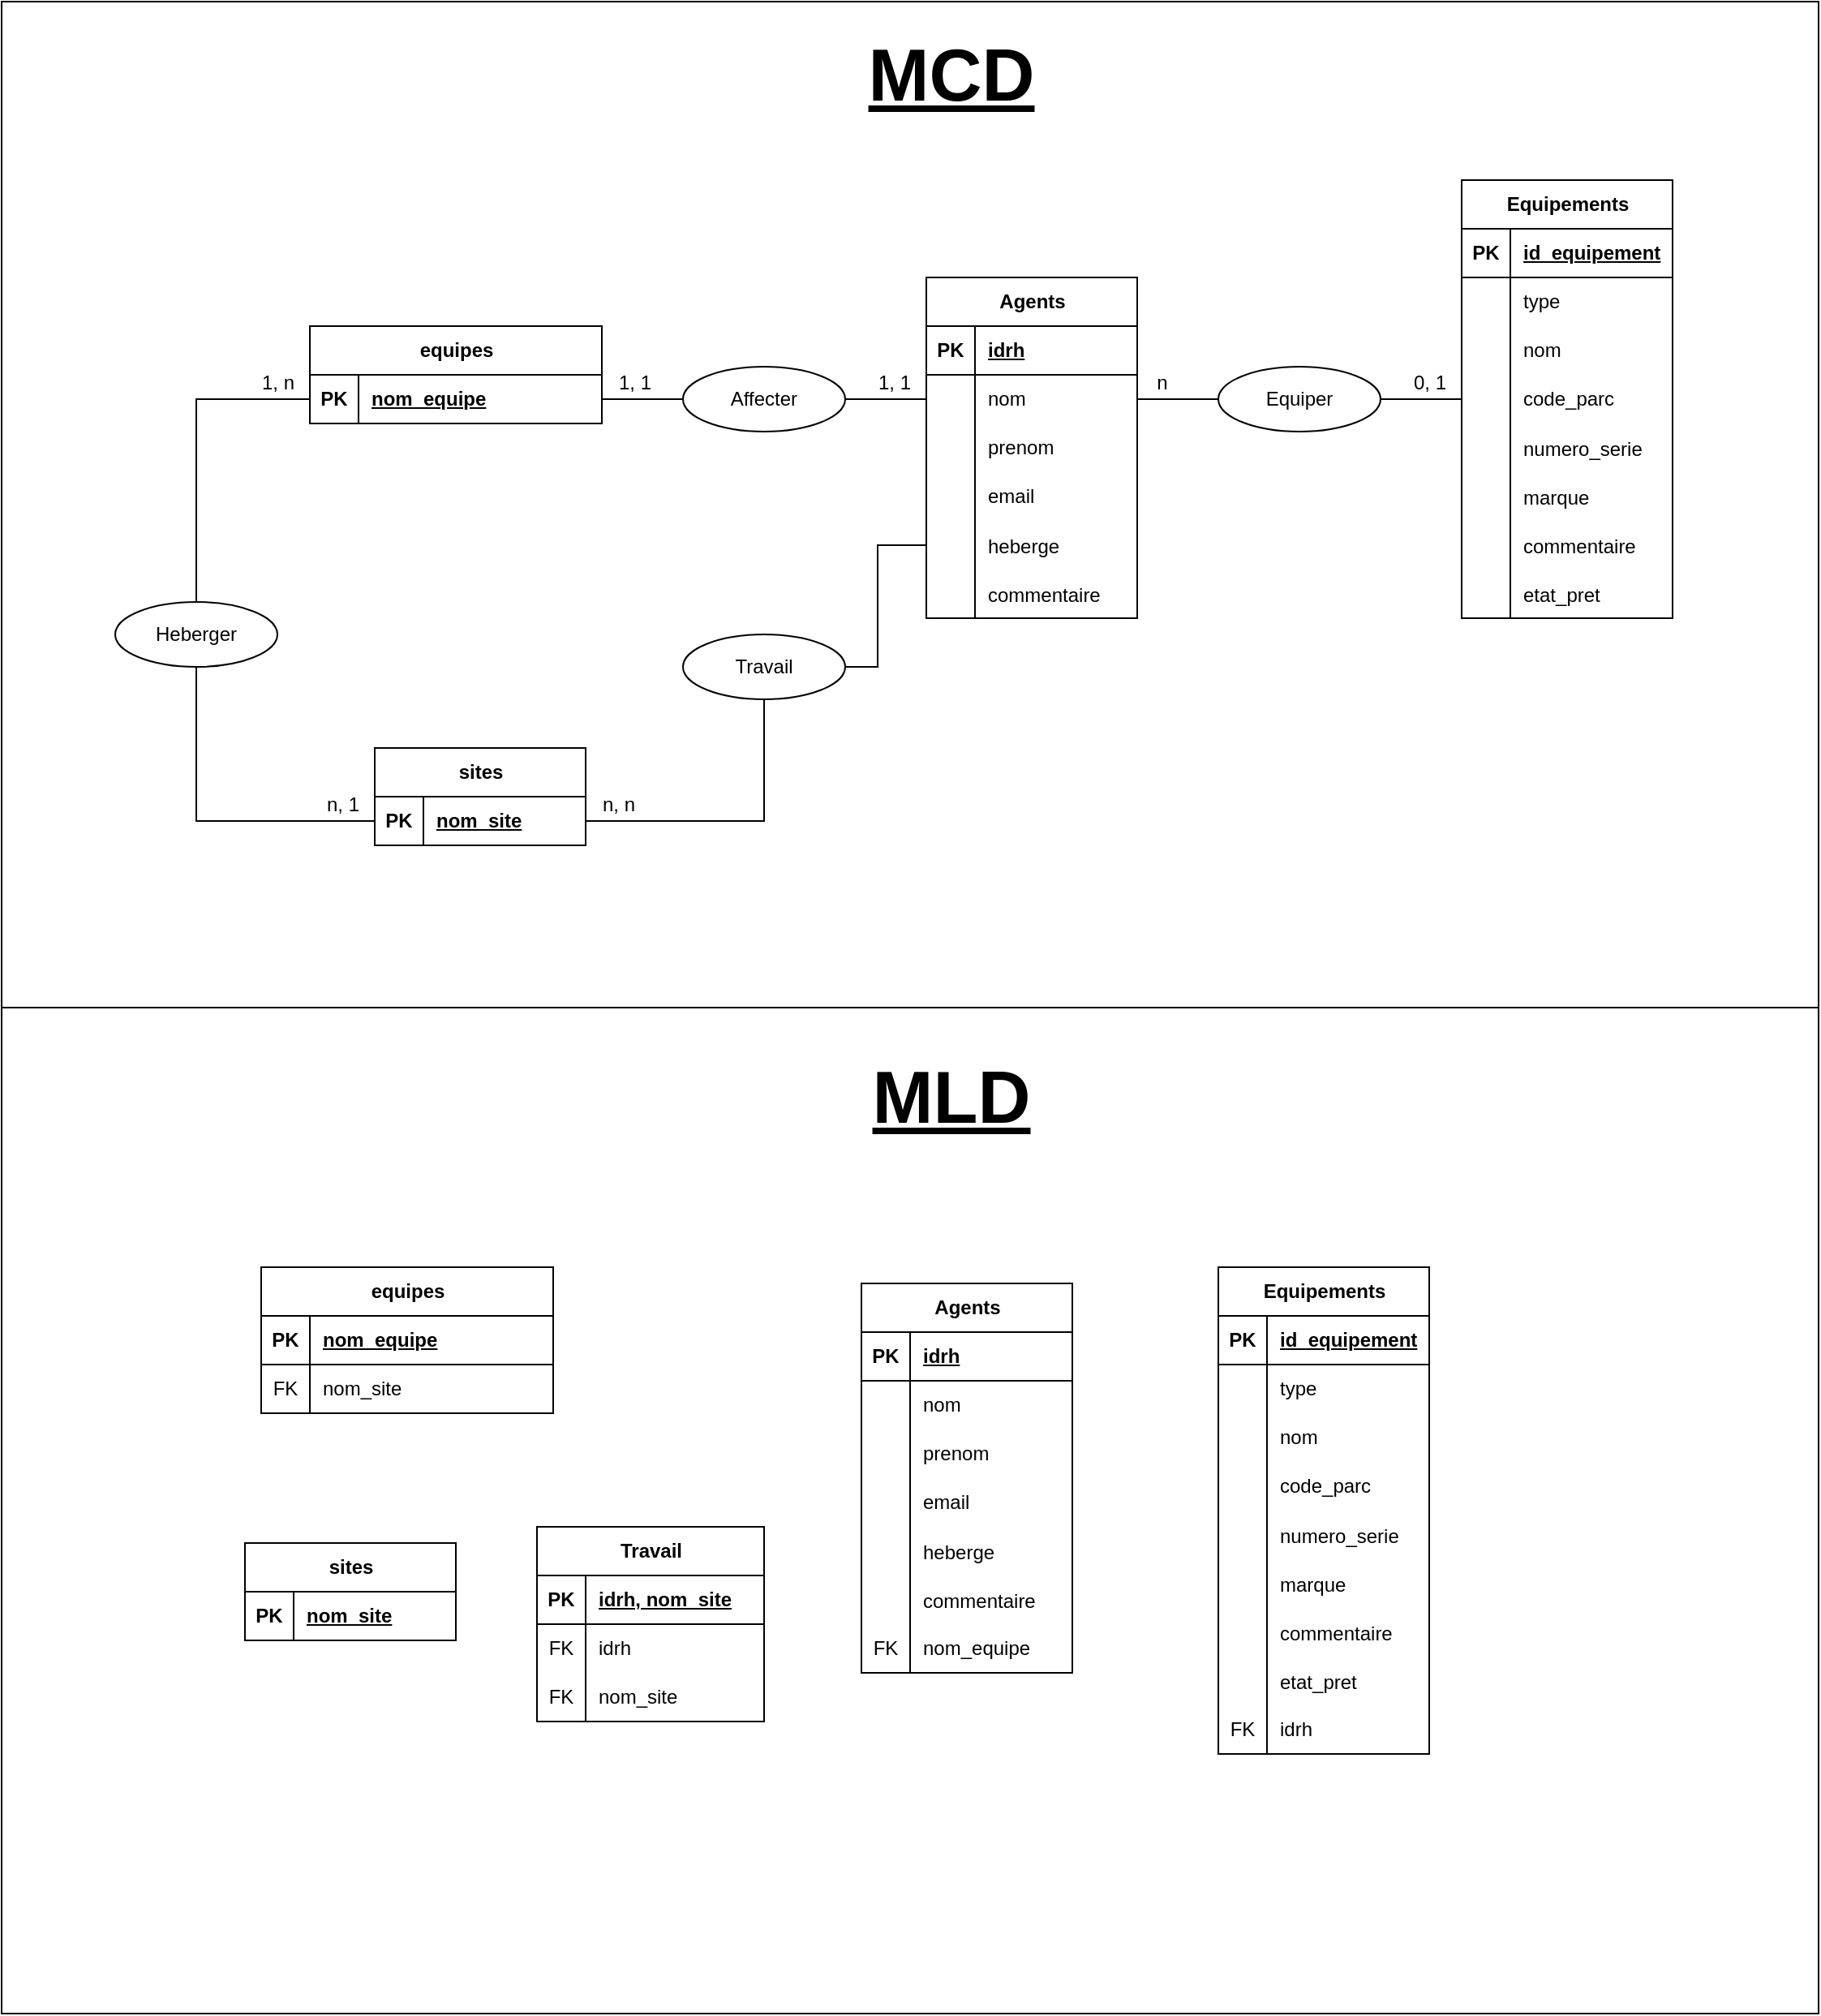 <mxfile version="27.2.0">
  <diagram name="Page-1" id="r55A-Y46Jqjsv9EVYnQ3">
    <mxGraphModel dx="2217" dy="1902" grid="1" gridSize="10" guides="1" tooltips="1" connect="1" arrows="1" fold="1" page="1" pageScale="1" pageWidth="827" pageHeight="1169" math="0" shadow="0">
      <root>
        <mxCell id="0" />
        <mxCell id="1" parent="0" />
        <mxCell id="dE5t7lInOMegXKiyTx4z-223" value="" style="rounded=0;whiteSpace=wrap;html=1;" vertex="1" parent="1">
          <mxGeometry x="-230" y="-80" width="1120" height="620" as="geometry" />
        </mxCell>
        <mxCell id="dE5t7lInOMegXKiyTx4z-113" value="Agents" style="shape=table;startSize=30;container=1;collapsible=1;childLayout=tableLayout;fixedRows=1;rowLines=0;fontStyle=1;align=center;resizeLast=1;html=1;" vertex="1" parent="1">
          <mxGeometry x="340" y="90" width="130" height="210" as="geometry">
            <mxRectangle x="150" y="70" width="70" height="30" as="alternateBounds" />
          </mxGeometry>
        </mxCell>
        <mxCell id="dE5t7lInOMegXKiyTx4z-114" value="" style="shape=tableRow;horizontal=0;startSize=0;swimlaneHead=0;swimlaneBody=0;fillColor=none;collapsible=0;dropTarget=0;points=[[0,0.5],[1,0.5]];portConstraint=eastwest;top=0;left=0;right=0;bottom=1;" vertex="1" parent="dE5t7lInOMegXKiyTx4z-113">
          <mxGeometry y="30" width="130" height="30" as="geometry" />
        </mxCell>
        <mxCell id="dE5t7lInOMegXKiyTx4z-115" value="PK" style="shape=partialRectangle;connectable=0;fillColor=none;top=0;left=0;bottom=0;right=0;fontStyle=1;overflow=hidden;whiteSpace=wrap;html=1;" vertex="1" parent="dE5t7lInOMegXKiyTx4z-114">
          <mxGeometry width="30" height="30" as="geometry">
            <mxRectangle width="30" height="30" as="alternateBounds" />
          </mxGeometry>
        </mxCell>
        <mxCell id="dE5t7lInOMegXKiyTx4z-116" value="idrh" style="shape=partialRectangle;connectable=0;fillColor=none;top=0;left=0;bottom=0;right=0;align=left;spacingLeft=6;fontStyle=5;overflow=hidden;whiteSpace=wrap;html=1;" vertex="1" parent="dE5t7lInOMegXKiyTx4z-114">
          <mxGeometry x="30" width="100" height="30" as="geometry">
            <mxRectangle width="100" height="30" as="alternateBounds" />
          </mxGeometry>
        </mxCell>
        <mxCell id="dE5t7lInOMegXKiyTx4z-117" value="" style="shape=tableRow;horizontal=0;startSize=0;swimlaneHead=0;swimlaneBody=0;fillColor=none;collapsible=0;dropTarget=0;points=[[0,0.5],[1,0.5]];portConstraint=eastwest;top=0;left=0;right=0;bottom=0;" vertex="1" parent="dE5t7lInOMegXKiyTx4z-113">
          <mxGeometry y="60" width="130" height="30" as="geometry" />
        </mxCell>
        <mxCell id="dE5t7lInOMegXKiyTx4z-118" value="" style="shape=partialRectangle;connectable=0;fillColor=none;top=0;left=0;bottom=0;right=0;editable=1;overflow=hidden;whiteSpace=wrap;html=1;" vertex="1" parent="dE5t7lInOMegXKiyTx4z-117">
          <mxGeometry width="30" height="30" as="geometry">
            <mxRectangle width="30" height="30" as="alternateBounds" />
          </mxGeometry>
        </mxCell>
        <mxCell id="dE5t7lInOMegXKiyTx4z-119" value="nom" style="shape=partialRectangle;connectable=0;fillColor=none;top=0;left=0;bottom=0;right=0;align=left;spacingLeft=6;overflow=hidden;whiteSpace=wrap;html=1;" vertex="1" parent="dE5t7lInOMegXKiyTx4z-117">
          <mxGeometry x="30" width="100" height="30" as="geometry">
            <mxRectangle width="100" height="30" as="alternateBounds" />
          </mxGeometry>
        </mxCell>
        <mxCell id="dE5t7lInOMegXKiyTx4z-123" value="" style="shape=tableRow;horizontal=0;startSize=0;swimlaneHead=0;swimlaneBody=0;fillColor=none;collapsible=0;dropTarget=0;points=[[0,0.5],[1,0.5]];portConstraint=eastwest;top=0;left=0;right=0;bottom=0;" vertex="1" parent="dE5t7lInOMegXKiyTx4z-113">
          <mxGeometry y="90" width="130" height="30" as="geometry" />
        </mxCell>
        <mxCell id="dE5t7lInOMegXKiyTx4z-124" value="" style="shape=partialRectangle;connectable=0;fillColor=none;top=0;left=0;bottom=0;right=0;editable=1;overflow=hidden;whiteSpace=wrap;html=1;" vertex="1" parent="dE5t7lInOMegXKiyTx4z-123">
          <mxGeometry width="30" height="30" as="geometry">
            <mxRectangle width="30" height="30" as="alternateBounds" />
          </mxGeometry>
        </mxCell>
        <mxCell id="dE5t7lInOMegXKiyTx4z-125" value="prenom" style="shape=partialRectangle;connectable=0;fillColor=none;top=0;left=0;bottom=0;right=0;align=left;spacingLeft=6;overflow=hidden;whiteSpace=wrap;html=1;" vertex="1" parent="dE5t7lInOMegXKiyTx4z-123">
          <mxGeometry x="30" width="100" height="30" as="geometry">
            <mxRectangle width="100" height="30" as="alternateBounds" />
          </mxGeometry>
        </mxCell>
        <mxCell id="dE5t7lInOMegXKiyTx4z-120" value="" style="shape=tableRow;horizontal=0;startSize=0;swimlaneHead=0;swimlaneBody=0;fillColor=none;collapsible=0;dropTarget=0;points=[[0,0.5],[1,0.5]];portConstraint=eastwest;top=0;left=0;right=0;bottom=0;" vertex="1" parent="dE5t7lInOMegXKiyTx4z-113">
          <mxGeometry y="120" width="130" height="30" as="geometry" />
        </mxCell>
        <mxCell id="dE5t7lInOMegXKiyTx4z-121" value="" style="shape=partialRectangle;connectable=0;fillColor=none;top=0;left=0;bottom=0;right=0;editable=1;overflow=hidden;whiteSpace=wrap;html=1;" vertex="1" parent="dE5t7lInOMegXKiyTx4z-120">
          <mxGeometry width="30" height="30" as="geometry">
            <mxRectangle width="30" height="30" as="alternateBounds" />
          </mxGeometry>
        </mxCell>
        <mxCell id="dE5t7lInOMegXKiyTx4z-122" value="email" style="shape=partialRectangle;connectable=0;fillColor=none;top=0;left=0;bottom=0;right=0;align=left;spacingLeft=6;overflow=hidden;whiteSpace=wrap;html=1;" vertex="1" parent="dE5t7lInOMegXKiyTx4z-120">
          <mxGeometry x="30" width="100" height="30" as="geometry">
            <mxRectangle width="100" height="30" as="alternateBounds" />
          </mxGeometry>
        </mxCell>
        <mxCell id="dE5t7lInOMegXKiyTx4z-141" value="" style="shape=tableRow;horizontal=0;startSize=0;swimlaneHead=0;swimlaneBody=0;fillColor=none;collapsible=0;dropTarget=0;points=[[0,0.5],[1,0.5]];portConstraint=eastwest;top=0;left=0;right=0;bottom=0;" vertex="1" parent="dE5t7lInOMegXKiyTx4z-113">
          <mxGeometry y="150" width="130" height="30" as="geometry" />
        </mxCell>
        <mxCell id="dE5t7lInOMegXKiyTx4z-142" value="" style="shape=partialRectangle;connectable=0;fillColor=none;top=0;left=0;bottom=0;right=0;editable=1;overflow=hidden;" vertex="1" parent="dE5t7lInOMegXKiyTx4z-141">
          <mxGeometry width="30" height="30" as="geometry">
            <mxRectangle width="30" height="30" as="alternateBounds" />
          </mxGeometry>
        </mxCell>
        <mxCell id="dE5t7lInOMegXKiyTx4z-143" value="heberge" style="shape=partialRectangle;connectable=0;fillColor=none;top=0;left=0;bottom=0;right=0;align=left;spacingLeft=6;overflow=hidden;" vertex="1" parent="dE5t7lInOMegXKiyTx4z-141">
          <mxGeometry x="30" width="100" height="30" as="geometry">
            <mxRectangle width="100" height="30" as="alternateBounds" />
          </mxGeometry>
        </mxCell>
        <mxCell id="dE5t7lInOMegXKiyTx4z-135" value="" style="shape=tableRow;horizontal=0;startSize=0;swimlaneHead=0;swimlaneBody=0;fillColor=none;collapsible=0;dropTarget=0;points=[[0,0.5],[1,0.5]];portConstraint=eastwest;top=0;left=0;right=0;bottom=0;" vertex="1" parent="dE5t7lInOMegXKiyTx4z-113">
          <mxGeometry y="180" width="130" height="30" as="geometry" />
        </mxCell>
        <mxCell id="dE5t7lInOMegXKiyTx4z-136" value="" style="shape=partialRectangle;connectable=0;fillColor=none;top=0;left=0;bottom=0;right=0;editable=1;overflow=hidden;" vertex="1" parent="dE5t7lInOMegXKiyTx4z-135">
          <mxGeometry width="30" height="30" as="geometry">
            <mxRectangle width="30" height="30" as="alternateBounds" />
          </mxGeometry>
        </mxCell>
        <mxCell id="dE5t7lInOMegXKiyTx4z-137" value="commentaire" style="shape=partialRectangle;connectable=0;fillColor=none;top=0;left=0;bottom=0;right=0;align=left;spacingLeft=6;overflow=hidden;" vertex="1" parent="dE5t7lInOMegXKiyTx4z-135">
          <mxGeometry x="30" width="100" height="30" as="geometry">
            <mxRectangle width="100" height="30" as="alternateBounds" />
          </mxGeometry>
        </mxCell>
        <mxCell id="dE5t7lInOMegXKiyTx4z-151" value="Equipements" style="shape=table;startSize=30;container=1;collapsible=1;childLayout=tableLayout;fixedRows=1;rowLines=0;fontStyle=1;align=center;resizeLast=1;html=1;" vertex="1" parent="1">
          <mxGeometry x="670" y="30" width="130" height="270" as="geometry" />
        </mxCell>
        <mxCell id="dE5t7lInOMegXKiyTx4z-152" value="" style="shape=tableRow;horizontal=0;startSize=0;swimlaneHead=0;swimlaneBody=0;fillColor=none;collapsible=0;dropTarget=0;points=[[0,0.5],[1,0.5]];portConstraint=eastwest;top=0;left=0;right=0;bottom=1;" vertex="1" parent="dE5t7lInOMegXKiyTx4z-151">
          <mxGeometry y="30" width="130" height="30" as="geometry" />
        </mxCell>
        <mxCell id="dE5t7lInOMegXKiyTx4z-153" value="PK" style="shape=partialRectangle;connectable=0;fillColor=none;top=0;left=0;bottom=0;right=0;fontStyle=1;overflow=hidden;whiteSpace=wrap;html=1;" vertex="1" parent="dE5t7lInOMegXKiyTx4z-152">
          <mxGeometry width="30" height="30" as="geometry">
            <mxRectangle width="30" height="30" as="alternateBounds" />
          </mxGeometry>
        </mxCell>
        <mxCell id="dE5t7lInOMegXKiyTx4z-154" value="id_equipement" style="shape=partialRectangle;connectable=0;fillColor=none;top=0;left=0;bottom=0;right=0;align=left;spacingLeft=6;fontStyle=5;overflow=hidden;whiteSpace=wrap;html=1;" vertex="1" parent="dE5t7lInOMegXKiyTx4z-152">
          <mxGeometry x="30" width="100" height="30" as="geometry">
            <mxRectangle width="100" height="30" as="alternateBounds" />
          </mxGeometry>
        </mxCell>
        <mxCell id="dE5t7lInOMegXKiyTx4z-155" value="" style="shape=tableRow;horizontal=0;startSize=0;swimlaneHead=0;swimlaneBody=0;fillColor=none;collapsible=0;dropTarget=0;points=[[0,0.5],[1,0.5]];portConstraint=eastwest;top=0;left=0;right=0;bottom=0;" vertex="1" parent="dE5t7lInOMegXKiyTx4z-151">
          <mxGeometry y="60" width="130" height="30" as="geometry" />
        </mxCell>
        <mxCell id="dE5t7lInOMegXKiyTx4z-156" value="" style="shape=partialRectangle;connectable=0;fillColor=none;top=0;left=0;bottom=0;right=0;editable=1;overflow=hidden;whiteSpace=wrap;html=1;" vertex="1" parent="dE5t7lInOMegXKiyTx4z-155">
          <mxGeometry width="30" height="30" as="geometry">
            <mxRectangle width="30" height="30" as="alternateBounds" />
          </mxGeometry>
        </mxCell>
        <mxCell id="dE5t7lInOMegXKiyTx4z-157" value="type" style="shape=partialRectangle;connectable=0;fillColor=none;top=0;left=0;bottom=0;right=0;align=left;spacingLeft=6;overflow=hidden;whiteSpace=wrap;html=1;" vertex="1" parent="dE5t7lInOMegXKiyTx4z-155">
          <mxGeometry x="30" width="100" height="30" as="geometry">
            <mxRectangle width="100" height="30" as="alternateBounds" />
          </mxGeometry>
        </mxCell>
        <mxCell id="dE5t7lInOMegXKiyTx4z-158" value="" style="shape=tableRow;horizontal=0;startSize=0;swimlaneHead=0;swimlaneBody=0;fillColor=none;collapsible=0;dropTarget=0;points=[[0,0.5],[1,0.5]];portConstraint=eastwest;top=0;left=0;right=0;bottom=0;" vertex="1" parent="dE5t7lInOMegXKiyTx4z-151">
          <mxGeometry y="90" width="130" height="30" as="geometry" />
        </mxCell>
        <mxCell id="dE5t7lInOMegXKiyTx4z-159" value="" style="shape=partialRectangle;connectable=0;fillColor=none;top=0;left=0;bottom=0;right=0;editable=1;overflow=hidden;whiteSpace=wrap;html=1;" vertex="1" parent="dE5t7lInOMegXKiyTx4z-158">
          <mxGeometry width="30" height="30" as="geometry">
            <mxRectangle width="30" height="30" as="alternateBounds" />
          </mxGeometry>
        </mxCell>
        <mxCell id="dE5t7lInOMegXKiyTx4z-160" value="nom" style="shape=partialRectangle;connectable=0;fillColor=none;top=0;left=0;bottom=0;right=0;align=left;spacingLeft=6;overflow=hidden;whiteSpace=wrap;html=1;" vertex="1" parent="dE5t7lInOMegXKiyTx4z-158">
          <mxGeometry x="30" width="100" height="30" as="geometry">
            <mxRectangle width="100" height="30" as="alternateBounds" />
          </mxGeometry>
        </mxCell>
        <mxCell id="dE5t7lInOMegXKiyTx4z-161" value="" style="shape=tableRow;horizontal=0;startSize=0;swimlaneHead=0;swimlaneBody=0;fillColor=none;collapsible=0;dropTarget=0;points=[[0,0.5],[1,0.5]];portConstraint=eastwest;top=0;left=0;right=0;bottom=0;" vertex="1" parent="dE5t7lInOMegXKiyTx4z-151">
          <mxGeometry y="120" width="130" height="30" as="geometry" />
        </mxCell>
        <mxCell id="dE5t7lInOMegXKiyTx4z-162" value="" style="shape=partialRectangle;connectable=0;fillColor=none;top=0;left=0;bottom=0;right=0;editable=1;overflow=hidden;whiteSpace=wrap;html=1;" vertex="1" parent="dE5t7lInOMegXKiyTx4z-161">
          <mxGeometry width="30" height="30" as="geometry">
            <mxRectangle width="30" height="30" as="alternateBounds" />
          </mxGeometry>
        </mxCell>
        <mxCell id="dE5t7lInOMegXKiyTx4z-163" value="code_parc" style="shape=partialRectangle;connectable=0;fillColor=none;top=0;left=0;bottom=0;right=0;align=left;spacingLeft=6;overflow=hidden;whiteSpace=wrap;html=1;" vertex="1" parent="dE5t7lInOMegXKiyTx4z-161">
          <mxGeometry x="30" width="100" height="30" as="geometry">
            <mxRectangle width="100" height="30" as="alternateBounds" />
          </mxGeometry>
        </mxCell>
        <mxCell id="dE5t7lInOMegXKiyTx4z-169" value="" style="shape=tableRow;horizontal=0;startSize=0;swimlaneHead=0;swimlaneBody=0;fillColor=none;collapsible=0;dropTarget=0;points=[[0,0.5],[1,0.5]];portConstraint=eastwest;top=0;left=0;right=0;bottom=0;" vertex="1" parent="dE5t7lInOMegXKiyTx4z-151">
          <mxGeometry y="150" width="130" height="30" as="geometry" />
        </mxCell>
        <mxCell id="dE5t7lInOMegXKiyTx4z-170" value="" style="shape=partialRectangle;connectable=0;fillColor=none;top=0;left=0;bottom=0;right=0;editable=1;overflow=hidden;" vertex="1" parent="dE5t7lInOMegXKiyTx4z-169">
          <mxGeometry width="30" height="30" as="geometry">
            <mxRectangle width="30" height="30" as="alternateBounds" />
          </mxGeometry>
        </mxCell>
        <mxCell id="dE5t7lInOMegXKiyTx4z-171" value="numero_serie" style="shape=partialRectangle;connectable=0;fillColor=none;top=0;left=0;bottom=0;right=0;align=left;spacingLeft=6;overflow=hidden;" vertex="1" parent="dE5t7lInOMegXKiyTx4z-169">
          <mxGeometry x="30" width="100" height="30" as="geometry">
            <mxRectangle width="100" height="30" as="alternateBounds" />
          </mxGeometry>
        </mxCell>
        <mxCell id="dE5t7lInOMegXKiyTx4z-172" value="" style="shape=tableRow;horizontal=0;startSize=0;swimlaneHead=0;swimlaneBody=0;fillColor=none;collapsible=0;dropTarget=0;points=[[0,0.5],[1,0.5]];portConstraint=eastwest;top=0;left=0;right=0;bottom=0;" vertex="1" parent="dE5t7lInOMegXKiyTx4z-151">
          <mxGeometry y="180" width="130" height="30" as="geometry" />
        </mxCell>
        <mxCell id="dE5t7lInOMegXKiyTx4z-173" value="" style="shape=partialRectangle;connectable=0;fillColor=none;top=0;left=0;bottom=0;right=0;editable=1;overflow=hidden;" vertex="1" parent="dE5t7lInOMegXKiyTx4z-172">
          <mxGeometry width="30" height="30" as="geometry">
            <mxRectangle width="30" height="30" as="alternateBounds" />
          </mxGeometry>
        </mxCell>
        <mxCell id="dE5t7lInOMegXKiyTx4z-174" value="marque" style="shape=partialRectangle;connectable=0;fillColor=none;top=0;left=0;bottom=0;right=0;align=left;spacingLeft=6;overflow=hidden;" vertex="1" parent="dE5t7lInOMegXKiyTx4z-172">
          <mxGeometry x="30" width="100" height="30" as="geometry">
            <mxRectangle width="100" height="30" as="alternateBounds" />
          </mxGeometry>
        </mxCell>
        <mxCell id="dE5t7lInOMegXKiyTx4z-166" value="" style="shape=tableRow;horizontal=0;startSize=0;swimlaneHead=0;swimlaneBody=0;fillColor=none;collapsible=0;dropTarget=0;points=[[0,0.5],[1,0.5]];portConstraint=eastwest;top=0;left=0;right=0;bottom=0;" vertex="1" parent="dE5t7lInOMegXKiyTx4z-151">
          <mxGeometry y="210" width="130" height="30" as="geometry" />
        </mxCell>
        <mxCell id="dE5t7lInOMegXKiyTx4z-167" value="" style="shape=partialRectangle;connectable=0;fillColor=none;top=0;left=0;bottom=0;right=0;editable=1;overflow=hidden;" vertex="1" parent="dE5t7lInOMegXKiyTx4z-166">
          <mxGeometry width="30" height="30" as="geometry">
            <mxRectangle width="30" height="30" as="alternateBounds" />
          </mxGeometry>
        </mxCell>
        <mxCell id="dE5t7lInOMegXKiyTx4z-168" value="commentaire" style="shape=partialRectangle;connectable=0;fillColor=none;top=0;left=0;bottom=0;right=0;align=left;spacingLeft=6;overflow=hidden;" vertex="1" parent="dE5t7lInOMegXKiyTx4z-166">
          <mxGeometry x="30" width="100" height="30" as="geometry">
            <mxRectangle width="100" height="30" as="alternateBounds" />
          </mxGeometry>
        </mxCell>
        <mxCell id="dE5t7lInOMegXKiyTx4z-310" value="" style="shape=tableRow;horizontal=0;startSize=0;swimlaneHead=0;swimlaneBody=0;fillColor=none;collapsible=0;dropTarget=0;points=[[0,0.5],[1,0.5]];portConstraint=eastwest;top=0;left=0;right=0;bottom=0;" vertex="1" parent="dE5t7lInOMegXKiyTx4z-151">
          <mxGeometry y="240" width="130" height="30" as="geometry" />
        </mxCell>
        <mxCell id="dE5t7lInOMegXKiyTx4z-311" value="" style="shape=partialRectangle;connectable=0;fillColor=none;top=0;left=0;bottom=0;right=0;editable=1;overflow=hidden;" vertex="1" parent="dE5t7lInOMegXKiyTx4z-310">
          <mxGeometry width="30" height="30" as="geometry">
            <mxRectangle width="30" height="30" as="alternateBounds" />
          </mxGeometry>
        </mxCell>
        <mxCell id="dE5t7lInOMegXKiyTx4z-312" value="etat_pret" style="shape=partialRectangle;connectable=0;fillColor=none;top=0;left=0;bottom=0;right=0;align=left;spacingLeft=6;overflow=hidden;" vertex="1" parent="dE5t7lInOMegXKiyTx4z-310">
          <mxGeometry x="30" width="100" height="30" as="geometry">
            <mxRectangle width="100" height="30" as="alternateBounds" />
          </mxGeometry>
        </mxCell>
        <mxCell id="dE5t7lInOMegXKiyTx4z-175" value="sites" style="shape=table;startSize=30;container=1;collapsible=1;childLayout=tableLayout;fixedRows=1;rowLines=0;fontStyle=1;align=center;resizeLast=1;html=1;" vertex="1" parent="1">
          <mxGeometry y="380" width="130" height="60" as="geometry" />
        </mxCell>
        <mxCell id="dE5t7lInOMegXKiyTx4z-176" value="" style="shape=tableRow;horizontal=0;startSize=0;swimlaneHead=0;swimlaneBody=0;fillColor=none;collapsible=0;dropTarget=0;points=[[0,0.5],[1,0.5]];portConstraint=eastwest;top=0;left=0;right=0;bottom=1;" vertex="1" parent="dE5t7lInOMegXKiyTx4z-175">
          <mxGeometry y="30" width="130" height="30" as="geometry" />
        </mxCell>
        <mxCell id="dE5t7lInOMegXKiyTx4z-177" value="PK" style="shape=partialRectangle;connectable=0;fillColor=none;top=0;left=0;bottom=0;right=0;fontStyle=1;overflow=hidden;whiteSpace=wrap;html=1;" vertex="1" parent="dE5t7lInOMegXKiyTx4z-176">
          <mxGeometry width="30" height="30" as="geometry">
            <mxRectangle width="30" height="30" as="alternateBounds" />
          </mxGeometry>
        </mxCell>
        <mxCell id="dE5t7lInOMegXKiyTx4z-178" value="nom_site" style="shape=partialRectangle;connectable=0;fillColor=none;top=0;left=0;bottom=0;right=0;align=left;spacingLeft=6;fontStyle=5;overflow=hidden;whiteSpace=wrap;html=1;" vertex="1" parent="dE5t7lInOMegXKiyTx4z-176">
          <mxGeometry x="30" width="100" height="30" as="geometry">
            <mxRectangle width="100" height="30" as="alternateBounds" />
          </mxGeometry>
        </mxCell>
        <mxCell id="dE5t7lInOMegXKiyTx4z-188" value="equipes" style="shape=table;startSize=30;container=1;collapsible=1;childLayout=tableLayout;fixedRows=1;rowLines=0;fontStyle=1;align=center;resizeLast=1;html=1;" vertex="1" parent="1">
          <mxGeometry x="-40" y="120" width="180" height="60" as="geometry" />
        </mxCell>
        <mxCell id="dE5t7lInOMegXKiyTx4z-189" value="" style="shape=tableRow;horizontal=0;startSize=0;swimlaneHead=0;swimlaneBody=0;fillColor=none;collapsible=0;dropTarget=0;points=[[0,0.5],[1,0.5]];portConstraint=eastwest;top=0;left=0;right=0;bottom=1;" vertex="1" parent="dE5t7lInOMegXKiyTx4z-188">
          <mxGeometry y="30" width="180" height="30" as="geometry" />
        </mxCell>
        <mxCell id="dE5t7lInOMegXKiyTx4z-190" value="PK" style="shape=partialRectangle;connectable=0;fillColor=none;top=0;left=0;bottom=0;right=0;fontStyle=1;overflow=hidden;whiteSpace=wrap;html=1;" vertex="1" parent="dE5t7lInOMegXKiyTx4z-189">
          <mxGeometry width="30" height="30" as="geometry">
            <mxRectangle width="30" height="30" as="alternateBounds" />
          </mxGeometry>
        </mxCell>
        <mxCell id="dE5t7lInOMegXKiyTx4z-191" value="nom_equipe" style="shape=partialRectangle;connectable=0;fillColor=none;top=0;left=0;bottom=0;right=0;align=left;spacingLeft=6;fontStyle=5;overflow=hidden;whiteSpace=wrap;html=1;" vertex="1" parent="dE5t7lInOMegXKiyTx4z-189">
          <mxGeometry x="30" width="150" height="30" as="geometry">
            <mxRectangle width="150" height="30" as="alternateBounds" />
          </mxGeometry>
        </mxCell>
        <mxCell id="dE5t7lInOMegXKiyTx4z-201" value="Equiper" style="ellipse;whiteSpace=wrap;html=1;align=center;" vertex="1" parent="1">
          <mxGeometry x="520" y="145" width="100" height="40" as="geometry" />
        </mxCell>
        <mxCell id="dE5t7lInOMegXKiyTx4z-202" value="Affecter" style="ellipse;whiteSpace=wrap;html=1;align=center;" vertex="1" parent="1">
          <mxGeometry x="190" y="145" width="100" height="40" as="geometry" />
        </mxCell>
        <mxCell id="dE5t7lInOMegXKiyTx4z-204" value="" style="endArrow=none;html=1;rounded=0;exitX=1;exitY=0.5;exitDx=0;exitDy=0;entryX=0;entryY=0.5;entryDx=0;entryDy=0;" edge="1" parent="1" source="dE5t7lInOMegXKiyTx4z-117" target="dE5t7lInOMegXKiyTx4z-201">
          <mxGeometry relative="1" as="geometry">
            <mxPoint x="500" y="220" as="sourcePoint" />
            <mxPoint x="660" y="220" as="targetPoint" />
          </mxGeometry>
        </mxCell>
        <mxCell id="dE5t7lInOMegXKiyTx4z-205" value="" style="endArrow=none;html=1;rounded=0;entryX=0;entryY=0.5;entryDx=0;entryDy=0;exitX=1;exitY=0.5;exitDx=0;exitDy=0;" edge="1" parent="1" source="dE5t7lInOMegXKiyTx4z-201" target="dE5t7lInOMegXKiyTx4z-161">
          <mxGeometry relative="1" as="geometry">
            <mxPoint x="640" y="140" as="sourcePoint" />
            <mxPoint x="650" y="164.76" as="targetPoint" />
          </mxGeometry>
        </mxCell>
        <mxCell id="dE5t7lInOMegXKiyTx4z-206" value="" style="endArrow=none;html=1;rounded=0;exitX=1;exitY=0.5;exitDx=0;exitDy=0;entryX=0;entryY=0.5;entryDx=0;entryDy=0;" edge="1" parent="1" source="dE5t7lInOMegXKiyTx4z-202" target="dE5t7lInOMegXKiyTx4z-117">
          <mxGeometry relative="1" as="geometry">
            <mxPoint x="290" y="159.71" as="sourcePoint" />
            <mxPoint x="330" y="159.71" as="targetPoint" />
          </mxGeometry>
        </mxCell>
        <mxCell id="dE5t7lInOMegXKiyTx4z-207" value="" style="endArrow=none;html=1;rounded=0;exitX=1;exitY=0.5;exitDx=0;exitDy=0;entryX=0;entryY=0.5;entryDx=0;entryDy=0;" edge="1" parent="1" source="dE5t7lInOMegXKiyTx4z-189" target="dE5t7lInOMegXKiyTx4z-202">
          <mxGeometry relative="1" as="geometry">
            <mxPoint x="150" y="190" as="sourcePoint" />
            <mxPoint x="200" y="190" as="targetPoint" />
          </mxGeometry>
        </mxCell>
        <mxCell id="dE5t7lInOMegXKiyTx4z-208" value="" style="endArrow=none;html=1;rounded=0;exitX=1;exitY=0.5;exitDx=0;exitDy=0;entryX=0.5;entryY=1;entryDx=0;entryDy=0;" edge="1" parent="1" source="dE5t7lInOMegXKiyTx4z-176" target="dE5t7lInOMegXKiyTx4z-215">
          <mxGeometry relative="1" as="geometry">
            <mxPoint x="140" y="280" as="sourcePoint" />
            <mxPoint x="240" y="280" as="targetPoint" />
            <Array as="points">
              <mxPoint x="240" y="425" />
            </Array>
          </mxGeometry>
        </mxCell>
        <mxCell id="dE5t7lInOMegXKiyTx4z-209" value="n, n" style="text;html=1;align=center;verticalAlign=middle;resizable=0;points=[];autosize=1;strokeColor=none;fillColor=none;" vertex="1" parent="1">
          <mxGeometry x="130" y="400" width="40" height="30" as="geometry" />
        </mxCell>
        <mxCell id="dE5t7lInOMegXKiyTx4z-210" value="1, 1" style="text;html=1;align=center;verticalAlign=middle;resizable=0;points=[];autosize=1;strokeColor=none;fillColor=none;" vertex="1" parent="1">
          <mxGeometry x="140" y="140" width="40" height="30" as="geometry" />
        </mxCell>
        <mxCell id="dE5t7lInOMegXKiyTx4z-211" value="1, 1" style="text;html=1;align=center;verticalAlign=middle;resizable=0;points=[];autosize=1;strokeColor=none;fillColor=none;" vertex="1" parent="1">
          <mxGeometry x="300" y="140" width="40" height="30" as="geometry" />
        </mxCell>
        <mxCell id="dE5t7lInOMegXKiyTx4z-212" value="n" style="text;html=1;align=center;verticalAlign=middle;resizable=0;points=[];autosize=1;strokeColor=none;fillColor=none;" vertex="1" parent="1">
          <mxGeometry x="470" y="140" width="30" height="30" as="geometry" />
        </mxCell>
        <mxCell id="dE5t7lInOMegXKiyTx4z-214" value="0, 1" style="text;html=1;align=center;verticalAlign=middle;resizable=0;points=[];autosize=1;strokeColor=none;fillColor=none;" vertex="1" parent="1">
          <mxGeometry x="630" y="140" width="40" height="30" as="geometry" />
        </mxCell>
        <mxCell id="dE5t7lInOMegXKiyTx4z-215" value="Travail" style="ellipse;whiteSpace=wrap;html=1;align=center;" vertex="1" parent="1">
          <mxGeometry x="190" y="310" width="100" height="40" as="geometry" />
        </mxCell>
        <mxCell id="dE5t7lInOMegXKiyTx4z-216" value="" style="endArrow=none;html=1;rounded=0;entryX=0;entryY=0.5;entryDx=0;entryDy=0;exitX=1;exitY=0.5;exitDx=0;exitDy=0;" edge="1" parent="1" source="dE5t7lInOMegXKiyTx4z-215" target="dE5t7lInOMegXKiyTx4z-141">
          <mxGeometry relative="1" as="geometry">
            <mxPoint x="300" y="240" as="sourcePoint" />
            <mxPoint x="340" y="255" as="targetPoint" />
            <Array as="points">
              <mxPoint x="310" y="330" />
              <mxPoint x="310" y="255" />
            </Array>
          </mxGeometry>
        </mxCell>
        <mxCell id="dE5t7lInOMegXKiyTx4z-217" value="Heberger" style="ellipse;whiteSpace=wrap;html=1;align=center;" vertex="1" parent="1">
          <mxGeometry x="-160" y="290" width="100" height="40" as="geometry" />
        </mxCell>
        <mxCell id="dE5t7lInOMegXKiyTx4z-218" value="" style="endArrow=none;html=1;rounded=0;exitX=0;exitY=0.5;exitDx=0;exitDy=0;entryX=0.5;entryY=1;entryDx=0;entryDy=0;" edge="1" parent="1" source="dE5t7lInOMegXKiyTx4z-176" target="dE5t7lInOMegXKiyTx4z-217">
          <mxGeometry relative="1" as="geometry">
            <mxPoint x="-210" y="410" as="sourcePoint" />
            <mxPoint x="-90" y="400" as="targetPoint" />
            <Array as="points">
              <mxPoint x="-110" y="425" />
            </Array>
          </mxGeometry>
        </mxCell>
        <mxCell id="dE5t7lInOMegXKiyTx4z-219" value="" style="endArrow=none;html=1;rounded=0;exitX=0;exitY=0.5;exitDx=0;exitDy=0;entryX=0.5;entryY=0;entryDx=0;entryDy=0;" edge="1" parent="1" source="dE5t7lInOMegXKiyTx4z-189" target="dE5t7lInOMegXKiyTx4z-217">
          <mxGeometry relative="1" as="geometry">
            <mxPoint x="-40" y="415" as="sourcePoint" />
            <mxPoint x="-150" y="320" as="targetPoint" />
            <Array as="points">
              <mxPoint x="-110" y="165" />
            </Array>
          </mxGeometry>
        </mxCell>
        <mxCell id="dE5t7lInOMegXKiyTx4z-220" value="n, 1" style="text;html=1;align=center;verticalAlign=middle;resizable=0;points=[];autosize=1;strokeColor=none;fillColor=none;" vertex="1" parent="1">
          <mxGeometry x="-40" y="400" width="40" height="30" as="geometry" />
        </mxCell>
        <mxCell id="dE5t7lInOMegXKiyTx4z-221" value="1, n" style="text;html=1;align=center;verticalAlign=middle;resizable=0;points=[];autosize=1;strokeColor=none;fillColor=none;" vertex="1" parent="1">
          <mxGeometry x="-80" y="140" width="40" height="30" as="geometry" />
        </mxCell>
        <mxCell id="dE5t7lInOMegXKiyTx4z-227" value="" style="rounded=0;whiteSpace=wrap;html=1;" vertex="1" parent="1">
          <mxGeometry x="-230" y="540" width="1120" height="620" as="geometry" />
        </mxCell>
        <mxCell id="dE5t7lInOMegXKiyTx4z-226" value="&lt;font style=&quot;font-size: 45px;&quot;&gt;&lt;u&gt;MCD&lt;/u&gt;&lt;/font&gt;" style="text;strokeColor=none;fillColor=none;html=1;fontSize=24;fontStyle=1;verticalAlign=middle;align=center;" vertex="1" parent="1">
          <mxGeometry x="200" y="-70" width="310" height="70" as="geometry" />
        </mxCell>
        <mxCell id="dE5t7lInOMegXKiyTx4z-231" value="Agents" style="shape=table;startSize=30;container=1;collapsible=1;childLayout=tableLayout;fixedRows=1;rowLines=0;fontStyle=1;align=center;resizeLast=1;html=1;" vertex="1" parent="1">
          <mxGeometry x="300" y="710" width="130" height="240" as="geometry">
            <mxRectangle x="150" y="70" width="70" height="30" as="alternateBounds" />
          </mxGeometry>
        </mxCell>
        <mxCell id="dE5t7lInOMegXKiyTx4z-232" value="" style="shape=tableRow;horizontal=0;startSize=0;swimlaneHead=0;swimlaneBody=0;fillColor=none;collapsible=0;dropTarget=0;points=[[0,0.5],[1,0.5]];portConstraint=eastwest;top=0;left=0;right=0;bottom=1;" vertex="1" parent="dE5t7lInOMegXKiyTx4z-231">
          <mxGeometry y="30" width="130" height="30" as="geometry" />
        </mxCell>
        <mxCell id="dE5t7lInOMegXKiyTx4z-233" value="PK" style="shape=partialRectangle;connectable=0;fillColor=none;top=0;left=0;bottom=0;right=0;fontStyle=1;overflow=hidden;whiteSpace=wrap;html=1;" vertex="1" parent="dE5t7lInOMegXKiyTx4z-232">
          <mxGeometry width="30" height="30" as="geometry">
            <mxRectangle width="30" height="30" as="alternateBounds" />
          </mxGeometry>
        </mxCell>
        <mxCell id="dE5t7lInOMegXKiyTx4z-234" value="idrh" style="shape=partialRectangle;connectable=0;fillColor=none;top=0;left=0;bottom=0;right=0;align=left;spacingLeft=6;fontStyle=5;overflow=hidden;whiteSpace=wrap;html=1;" vertex="1" parent="dE5t7lInOMegXKiyTx4z-232">
          <mxGeometry x="30" width="100" height="30" as="geometry">
            <mxRectangle width="100" height="30" as="alternateBounds" />
          </mxGeometry>
        </mxCell>
        <mxCell id="dE5t7lInOMegXKiyTx4z-235" value="" style="shape=tableRow;horizontal=0;startSize=0;swimlaneHead=0;swimlaneBody=0;fillColor=none;collapsible=0;dropTarget=0;points=[[0,0.5],[1,0.5]];portConstraint=eastwest;top=0;left=0;right=0;bottom=0;" vertex="1" parent="dE5t7lInOMegXKiyTx4z-231">
          <mxGeometry y="60" width="130" height="30" as="geometry" />
        </mxCell>
        <mxCell id="dE5t7lInOMegXKiyTx4z-236" value="" style="shape=partialRectangle;connectable=0;fillColor=none;top=0;left=0;bottom=0;right=0;editable=1;overflow=hidden;whiteSpace=wrap;html=1;" vertex="1" parent="dE5t7lInOMegXKiyTx4z-235">
          <mxGeometry width="30" height="30" as="geometry">
            <mxRectangle width="30" height="30" as="alternateBounds" />
          </mxGeometry>
        </mxCell>
        <mxCell id="dE5t7lInOMegXKiyTx4z-237" value="nom" style="shape=partialRectangle;connectable=0;fillColor=none;top=0;left=0;bottom=0;right=0;align=left;spacingLeft=6;overflow=hidden;whiteSpace=wrap;html=1;" vertex="1" parent="dE5t7lInOMegXKiyTx4z-235">
          <mxGeometry x="30" width="100" height="30" as="geometry">
            <mxRectangle width="100" height="30" as="alternateBounds" />
          </mxGeometry>
        </mxCell>
        <mxCell id="dE5t7lInOMegXKiyTx4z-238" value="" style="shape=tableRow;horizontal=0;startSize=0;swimlaneHead=0;swimlaneBody=0;fillColor=none;collapsible=0;dropTarget=0;points=[[0,0.5],[1,0.5]];portConstraint=eastwest;top=0;left=0;right=0;bottom=0;" vertex="1" parent="dE5t7lInOMegXKiyTx4z-231">
          <mxGeometry y="90" width="130" height="30" as="geometry" />
        </mxCell>
        <mxCell id="dE5t7lInOMegXKiyTx4z-239" value="" style="shape=partialRectangle;connectable=0;fillColor=none;top=0;left=0;bottom=0;right=0;editable=1;overflow=hidden;whiteSpace=wrap;html=1;" vertex="1" parent="dE5t7lInOMegXKiyTx4z-238">
          <mxGeometry width="30" height="30" as="geometry">
            <mxRectangle width="30" height="30" as="alternateBounds" />
          </mxGeometry>
        </mxCell>
        <mxCell id="dE5t7lInOMegXKiyTx4z-240" value="prenom" style="shape=partialRectangle;connectable=0;fillColor=none;top=0;left=0;bottom=0;right=0;align=left;spacingLeft=6;overflow=hidden;whiteSpace=wrap;html=1;" vertex="1" parent="dE5t7lInOMegXKiyTx4z-238">
          <mxGeometry x="30" width="100" height="30" as="geometry">
            <mxRectangle width="100" height="30" as="alternateBounds" />
          </mxGeometry>
        </mxCell>
        <mxCell id="dE5t7lInOMegXKiyTx4z-241" value="" style="shape=tableRow;horizontal=0;startSize=0;swimlaneHead=0;swimlaneBody=0;fillColor=none;collapsible=0;dropTarget=0;points=[[0,0.5],[1,0.5]];portConstraint=eastwest;top=0;left=0;right=0;bottom=0;" vertex="1" parent="dE5t7lInOMegXKiyTx4z-231">
          <mxGeometry y="120" width="130" height="30" as="geometry" />
        </mxCell>
        <mxCell id="dE5t7lInOMegXKiyTx4z-242" value="" style="shape=partialRectangle;connectable=0;fillColor=none;top=0;left=0;bottom=0;right=0;editable=1;overflow=hidden;whiteSpace=wrap;html=1;" vertex="1" parent="dE5t7lInOMegXKiyTx4z-241">
          <mxGeometry width="30" height="30" as="geometry">
            <mxRectangle width="30" height="30" as="alternateBounds" />
          </mxGeometry>
        </mxCell>
        <mxCell id="dE5t7lInOMegXKiyTx4z-243" value="email" style="shape=partialRectangle;connectable=0;fillColor=none;top=0;left=0;bottom=0;right=0;align=left;spacingLeft=6;overflow=hidden;whiteSpace=wrap;html=1;" vertex="1" parent="dE5t7lInOMegXKiyTx4z-241">
          <mxGeometry x="30" width="100" height="30" as="geometry">
            <mxRectangle width="100" height="30" as="alternateBounds" />
          </mxGeometry>
        </mxCell>
        <mxCell id="dE5t7lInOMegXKiyTx4z-244" value="" style="shape=tableRow;horizontal=0;startSize=0;swimlaneHead=0;swimlaneBody=0;fillColor=none;collapsible=0;dropTarget=0;points=[[0,0.5],[1,0.5]];portConstraint=eastwest;top=0;left=0;right=0;bottom=0;" vertex="1" parent="dE5t7lInOMegXKiyTx4z-231">
          <mxGeometry y="150" width="130" height="30" as="geometry" />
        </mxCell>
        <mxCell id="dE5t7lInOMegXKiyTx4z-245" value="" style="shape=partialRectangle;connectable=0;fillColor=none;top=0;left=0;bottom=0;right=0;editable=1;overflow=hidden;" vertex="1" parent="dE5t7lInOMegXKiyTx4z-244">
          <mxGeometry width="30" height="30" as="geometry">
            <mxRectangle width="30" height="30" as="alternateBounds" />
          </mxGeometry>
        </mxCell>
        <mxCell id="dE5t7lInOMegXKiyTx4z-246" value="heberge" style="shape=partialRectangle;connectable=0;fillColor=none;top=0;left=0;bottom=0;right=0;align=left;spacingLeft=6;overflow=hidden;" vertex="1" parent="dE5t7lInOMegXKiyTx4z-244">
          <mxGeometry x="30" width="100" height="30" as="geometry">
            <mxRectangle width="100" height="30" as="alternateBounds" />
          </mxGeometry>
        </mxCell>
        <mxCell id="dE5t7lInOMegXKiyTx4z-247" value="" style="shape=tableRow;horizontal=0;startSize=0;swimlaneHead=0;swimlaneBody=0;fillColor=none;collapsible=0;dropTarget=0;points=[[0,0.5],[1,0.5]];portConstraint=eastwest;top=0;left=0;right=0;bottom=0;" vertex="1" parent="dE5t7lInOMegXKiyTx4z-231">
          <mxGeometry y="180" width="130" height="30" as="geometry" />
        </mxCell>
        <mxCell id="dE5t7lInOMegXKiyTx4z-248" value="" style="shape=partialRectangle;connectable=0;fillColor=none;top=0;left=0;bottom=0;right=0;editable=1;overflow=hidden;" vertex="1" parent="dE5t7lInOMegXKiyTx4z-247">
          <mxGeometry width="30" height="30" as="geometry">
            <mxRectangle width="30" height="30" as="alternateBounds" />
          </mxGeometry>
        </mxCell>
        <mxCell id="dE5t7lInOMegXKiyTx4z-249" value="commentaire" style="shape=partialRectangle;connectable=0;fillColor=none;top=0;left=0;bottom=0;right=0;align=left;spacingLeft=6;overflow=hidden;" vertex="1" parent="dE5t7lInOMegXKiyTx4z-247">
          <mxGeometry x="30" width="100" height="30" as="geometry">
            <mxRectangle width="100" height="30" as="alternateBounds" />
          </mxGeometry>
        </mxCell>
        <mxCell id="dE5t7lInOMegXKiyTx4z-298" value="" style="shape=tableRow;horizontal=0;startSize=0;swimlaneHead=0;swimlaneBody=0;fillColor=none;collapsible=0;dropTarget=0;points=[[0,0.5],[1,0.5]];portConstraint=eastwest;top=0;left=0;right=0;bottom=0;" vertex="1" parent="dE5t7lInOMegXKiyTx4z-231">
          <mxGeometry y="210" width="130" height="30" as="geometry" />
        </mxCell>
        <mxCell id="dE5t7lInOMegXKiyTx4z-299" value="FK" style="shape=partialRectangle;connectable=0;fillColor=none;top=0;left=0;bottom=0;right=0;fontStyle=0;overflow=hidden;whiteSpace=wrap;html=1;" vertex="1" parent="dE5t7lInOMegXKiyTx4z-298">
          <mxGeometry width="30" height="30" as="geometry">
            <mxRectangle width="30" height="30" as="alternateBounds" />
          </mxGeometry>
        </mxCell>
        <mxCell id="dE5t7lInOMegXKiyTx4z-300" value="nom_equipe" style="shape=partialRectangle;connectable=0;fillColor=none;top=0;left=0;bottom=0;right=0;align=left;spacingLeft=6;fontStyle=0;overflow=hidden;whiteSpace=wrap;html=1;" vertex="1" parent="dE5t7lInOMegXKiyTx4z-298">
          <mxGeometry x="30" width="100" height="30" as="geometry">
            <mxRectangle width="100" height="30" as="alternateBounds" />
          </mxGeometry>
        </mxCell>
        <mxCell id="dE5t7lInOMegXKiyTx4z-250" value="Equipements" style="shape=table;startSize=30;container=1;collapsible=1;childLayout=tableLayout;fixedRows=1;rowLines=0;fontStyle=1;align=center;resizeLast=1;html=1;" vertex="1" parent="1">
          <mxGeometry x="520" y="700" width="130" height="300" as="geometry" />
        </mxCell>
        <mxCell id="dE5t7lInOMegXKiyTx4z-251" value="" style="shape=tableRow;horizontal=0;startSize=0;swimlaneHead=0;swimlaneBody=0;fillColor=none;collapsible=0;dropTarget=0;points=[[0,0.5],[1,0.5]];portConstraint=eastwest;top=0;left=0;right=0;bottom=1;" vertex="1" parent="dE5t7lInOMegXKiyTx4z-250">
          <mxGeometry y="30" width="130" height="30" as="geometry" />
        </mxCell>
        <mxCell id="dE5t7lInOMegXKiyTx4z-252" value="PK" style="shape=partialRectangle;connectable=0;fillColor=none;top=0;left=0;bottom=0;right=0;fontStyle=1;overflow=hidden;whiteSpace=wrap;html=1;" vertex="1" parent="dE5t7lInOMegXKiyTx4z-251">
          <mxGeometry width="30" height="30" as="geometry">
            <mxRectangle width="30" height="30" as="alternateBounds" />
          </mxGeometry>
        </mxCell>
        <mxCell id="dE5t7lInOMegXKiyTx4z-253" value="id_equipement" style="shape=partialRectangle;connectable=0;fillColor=none;top=0;left=0;bottom=0;right=0;align=left;spacingLeft=6;fontStyle=5;overflow=hidden;whiteSpace=wrap;html=1;" vertex="1" parent="dE5t7lInOMegXKiyTx4z-251">
          <mxGeometry x="30" width="100" height="30" as="geometry">
            <mxRectangle width="100" height="30" as="alternateBounds" />
          </mxGeometry>
        </mxCell>
        <mxCell id="dE5t7lInOMegXKiyTx4z-254" value="" style="shape=tableRow;horizontal=0;startSize=0;swimlaneHead=0;swimlaneBody=0;fillColor=none;collapsible=0;dropTarget=0;points=[[0,0.5],[1,0.5]];portConstraint=eastwest;top=0;left=0;right=0;bottom=0;" vertex="1" parent="dE5t7lInOMegXKiyTx4z-250">
          <mxGeometry y="60" width="130" height="30" as="geometry" />
        </mxCell>
        <mxCell id="dE5t7lInOMegXKiyTx4z-255" value="" style="shape=partialRectangle;connectable=0;fillColor=none;top=0;left=0;bottom=0;right=0;editable=1;overflow=hidden;whiteSpace=wrap;html=1;" vertex="1" parent="dE5t7lInOMegXKiyTx4z-254">
          <mxGeometry width="30" height="30" as="geometry">
            <mxRectangle width="30" height="30" as="alternateBounds" />
          </mxGeometry>
        </mxCell>
        <mxCell id="dE5t7lInOMegXKiyTx4z-256" value="type" style="shape=partialRectangle;connectable=0;fillColor=none;top=0;left=0;bottom=0;right=0;align=left;spacingLeft=6;overflow=hidden;whiteSpace=wrap;html=1;" vertex="1" parent="dE5t7lInOMegXKiyTx4z-254">
          <mxGeometry x="30" width="100" height="30" as="geometry">
            <mxRectangle width="100" height="30" as="alternateBounds" />
          </mxGeometry>
        </mxCell>
        <mxCell id="dE5t7lInOMegXKiyTx4z-257" value="" style="shape=tableRow;horizontal=0;startSize=0;swimlaneHead=0;swimlaneBody=0;fillColor=none;collapsible=0;dropTarget=0;points=[[0,0.5],[1,0.5]];portConstraint=eastwest;top=0;left=0;right=0;bottom=0;" vertex="1" parent="dE5t7lInOMegXKiyTx4z-250">
          <mxGeometry y="90" width="130" height="30" as="geometry" />
        </mxCell>
        <mxCell id="dE5t7lInOMegXKiyTx4z-258" value="" style="shape=partialRectangle;connectable=0;fillColor=none;top=0;left=0;bottom=0;right=0;editable=1;overflow=hidden;whiteSpace=wrap;html=1;" vertex="1" parent="dE5t7lInOMegXKiyTx4z-257">
          <mxGeometry width="30" height="30" as="geometry">
            <mxRectangle width="30" height="30" as="alternateBounds" />
          </mxGeometry>
        </mxCell>
        <mxCell id="dE5t7lInOMegXKiyTx4z-259" value="nom" style="shape=partialRectangle;connectable=0;fillColor=none;top=0;left=0;bottom=0;right=0;align=left;spacingLeft=6;overflow=hidden;whiteSpace=wrap;html=1;" vertex="1" parent="dE5t7lInOMegXKiyTx4z-257">
          <mxGeometry x="30" width="100" height="30" as="geometry">
            <mxRectangle width="100" height="30" as="alternateBounds" />
          </mxGeometry>
        </mxCell>
        <mxCell id="dE5t7lInOMegXKiyTx4z-260" value="" style="shape=tableRow;horizontal=0;startSize=0;swimlaneHead=0;swimlaneBody=0;fillColor=none;collapsible=0;dropTarget=0;points=[[0,0.5],[1,0.5]];portConstraint=eastwest;top=0;left=0;right=0;bottom=0;" vertex="1" parent="dE5t7lInOMegXKiyTx4z-250">
          <mxGeometry y="120" width="130" height="30" as="geometry" />
        </mxCell>
        <mxCell id="dE5t7lInOMegXKiyTx4z-261" value="" style="shape=partialRectangle;connectable=0;fillColor=none;top=0;left=0;bottom=0;right=0;editable=1;overflow=hidden;whiteSpace=wrap;html=1;" vertex="1" parent="dE5t7lInOMegXKiyTx4z-260">
          <mxGeometry width="30" height="30" as="geometry">
            <mxRectangle width="30" height="30" as="alternateBounds" />
          </mxGeometry>
        </mxCell>
        <mxCell id="dE5t7lInOMegXKiyTx4z-262" value="code_parc" style="shape=partialRectangle;connectable=0;fillColor=none;top=0;left=0;bottom=0;right=0;align=left;spacingLeft=6;overflow=hidden;whiteSpace=wrap;html=1;" vertex="1" parent="dE5t7lInOMegXKiyTx4z-260">
          <mxGeometry x="30" width="100" height="30" as="geometry">
            <mxRectangle width="100" height="30" as="alternateBounds" />
          </mxGeometry>
        </mxCell>
        <mxCell id="dE5t7lInOMegXKiyTx4z-263" value="" style="shape=tableRow;horizontal=0;startSize=0;swimlaneHead=0;swimlaneBody=0;fillColor=none;collapsible=0;dropTarget=0;points=[[0,0.5],[1,0.5]];portConstraint=eastwest;top=0;left=0;right=0;bottom=0;" vertex="1" parent="dE5t7lInOMegXKiyTx4z-250">
          <mxGeometry y="150" width="130" height="30" as="geometry" />
        </mxCell>
        <mxCell id="dE5t7lInOMegXKiyTx4z-264" value="" style="shape=partialRectangle;connectable=0;fillColor=none;top=0;left=0;bottom=0;right=0;editable=1;overflow=hidden;" vertex="1" parent="dE5t7lInOMegXKiyTx4z-263">
          <mxGeometry width="30" height="30" as="geometry">
            <mxRectangle width="30" height="30" as="alternateBounds" />
          </mxGeometry>
        </mxCell>
        <mxCell id="dE5t7lInOMegXKiyTx4z-265" value="numero_serie" style="shape=partialRectangle;connectable=0;fillColor=none;top=0;left=0;bottom=0;right=0;align=left;spacingLeft=6;overflow=hidden;" vertex="1" parent="dE5t7lInOMegXKiyTx4z-263">
          <mxGeometry x="30" width="100" height="30" as="geometry">
            <mxRectangle width="100" height="30" as="alternateBounds" />
          </mxGeometry>
        </mxCell>
        <mxCell id="dE5t7lInOMegXKiyTx4z-266" value="" style="shape=tableRow;horizontal=0;startSize=0;swimlaneHead=0;swimlaneBody=0;fillColor=none;collapsible=0;dropTarget=0;points=[[0,0.5],[1,0.5]];portConstraint=eastwest;top=0;left=0;right=0;bottom=0;" vertex="1" parent="dE5t7lInOMegXKiyTx4z-250">
          <mxGeometry y="180" width="130" height="30" as="geometry" />
        </mxCell>
        <mxCell id="dE5t7lInOMegXKiyTx4z-267" value="" style="shape=partialRectangle;connectable=0;fillColor=none;top=0;left=0;bottom=0;right=0;editable=1;overflow=hidden;" vertex="1" parent="dE5t7lInOMegXKiyTx4z-266">
          <mxGeometry width="30" height="30" as="geometry">
            <mxRectangle width="30" height="30" as="alternateBounds" />
          </mxGeometry>
        </mxCell>
        <mxCell id="dE5t7lInOMegXKiyTx4z-268" value="marque" style="shape=partialRectangle;connectable=0;fillColor=none;top=0;left=0;bottom=0;right=0;align=left;spacingLeft=6;overflow=hidden;" vertex="1" parent="dE5t7lInOMegXKiyTx4z-266">
          <mxGeometry x="30" width="100" height="30" as="geometry">
            <mxRectangle width="100" height="30" as="alternateBounds" />
          </mxGeometry>
        </mxCell>
        <mxCell id="dE5t7lInOMegXKiyTx4z-269" value="" style="shape=tableRow;horizontal=0;startSize=0;swimlaneHead=0;swimlaneBody=0;fillColor=none;collapsible=0;dropTarget=0;points=[[0,0.5],[1,0.5]];portConstraint=eastwest;top=0;left=0;right=0;bottom=0;" vertex="1" parent="dE5t7lInOMegXKiyTx4z-250">
          <mxGeometry y="210" width="130" height="30" as="geometry" />
        </mxCell>
        <mxCell id="dE5t7lInOMegXKiyTx4z-270" value="" style="shape=partialRectangle;connectable=0;fillColor=none;top=0;left=0;bottom=0;right=0;editable=1;overflow=hidden;" vertex="1" parent="dE5t7lInOMegXKiyTx4z-269">
          <mxGeometry width="30" height="30" as="geometry">
            <mxRectangle width="30" height="30" as="alternateBounds" />
          </mxGeometry>
        </mxCell>
        <mxCell id="dE5t7lInOMegXKiyTx4z-271" value="commentaire" style="shape=partialRectangle;connectable=0;fillColor=none;top=0;left=0;bottom=0;right=0;align=left;spacingLeft=6;overflow=hidden;" vertex="1" parent="dE5t7lInOMegXKiyTx4z-269">
          <mxGeometry x="30" width="100" height="30" as="geometry">
            <mxRectangle width="100" height="30" as="alternateBounds" />
          </mxGeometry>
        </mxCell>
        <mxCell id="dE5t7lInOMegXKiyTx4z-313" value="" style="shape=tableRow;horizontal=0;startSize=0;swimlaneHead=0;swimlaneBody=0;fillColor=none;collapsible=0;dropTarget=0;points=[[0,0.5],[1,0.5]];portConstraint=eastwest;top=0;left=0;right=0;bottom=0;" vertex="1" parent="dE5t7lInOMegXKiyTx4z-250">
          <mxGeometry y="240" width="130" height="30" as="geometry" />
        </mxCell>
        <mxCell id="dE5t7lInOMegXKiyTx4z-314" value="" style="shape=partialRectangle;connectable=0;fillColor=none;top=0;left=0;bottom=0;right=0;editable=1;overflow=hidden;" vertex="1" parent="dE5t7lInOMegXKiyTx4z-313">
          <mxGeometry width="30" height="30" as="geometry">
            <mxRectangle width="30" height="30" as="alternateBounds" />
          </mxGeometry>
        </mxCell>
        <mxCell id="dE5t7lInOMegXKiyTx4z-315" value="etat_pret" style="shape=partialRectangle;connectable=0;fillColor=none;top=0;left=0;bottom=0;right=0;align=left;spacingLeft=6;overflow=hidden;" vertex="1" parent="dE5t7lInOMegXKiyTx4z-313">
          <mxGeometry x="30" width="100" height="30" as="geometry">
            <mxRectangle width="100" height="30" as="alternateBounds" />
          </mxGeometry>
        </mxCell>
        <mxCell id="dE5t7lInOMegXKiyTx4z-307" value="" style="shape=tableRow;horizontal=0;startSize=0;swimlaneHead=0;swimlaneBody=0;fillColor=none;collapsible=0;dropTarget=0;points=[[0,0.5],[1,0.5]];portConstraint=eastwest;top=0;left=0;right=0;bottom=0;" vertex="1" parent="dE5t7lInOMegXKiyTx4z-250">
          <mxGeometry y="270" width="130" height="30" as="geometry" />
        </mxCell>
        <mxCell id="dE5t7lInOMegXKiyTx4z-308" value="FK" style="shape=partialRectangle;connectable=0;fillColor=none;top=0;left=0;bottom=0;right=0;fontStyle=0;overflow=hidden;whiteSpace=wrap;html=1;" vertex="1" parent="dE5t7lInOMegXKiyTx4z-307">
          <mxGeometry width="30" height="30" as="geometry">
            <mxRectangle width="30" height="30" as="alternateBounds" />
          </mxGeometry>
        </mxCell>
        <mxCell id="dE5t7lInOMegXKiyTx4z-309" value="idrh" style="shape=partialRectangle;connectable=0;fillColor=none;top=0;left=0;bottom=0;right=0;align=left;spacingLeft=6;fontStyle=0;overflow=hidden;whiteSpace=wrap;html=1;" vertex="1" parent="dE5t7lInOMegXKiyTx4z-307">
          <mxGeometry x="30" width="100" height="30" as="geometry">
            <mxRectangle width="100" height="30" as="alternateBounds" />
          </mxGeometry>
        </mxCell>
        <mxCell id="dE5t7lInOMegXKiyTx4z-272" value="equipes" style="shape=table;startSize=30;container=1;collapsible=1;childLayout=tableLayout;fixedRows=1;rowLines=0;fontStyle=1;align=center;resizeLast=1;html=1;" vertex="1" parent="1">
          <mxGeometry x="-70" y="700" width="180" height="90" as="geometry" />
        </mxCell>
        <mxCell id="dE5t7lInOMegXKiyTx4z-273" value="" style="shape=tableRow;horizontal=0;startSize=0;swimlaneHead=0;swimlaneBody=0;fillColor=none;collapsible=0;dropTarget=0;points=[[0,0.5],[1,0.5]];portConstraint=eastwest;top=0;left=0;right=0;bottom=1;" vertex="1" parent="dE5t7lInOMegXKiyTx4z-272">
          <mxGeometry y="30" width="180" height="30" as="geometry" />
        </mxCell>
        <mxCell id="dE5t7lInOMegXKiyTx4z-274" value="PK" style="shape=partialRectangle;connectable=0;fillColor=none;top=0;left=0;bottom=0;right=0;fontStyle=1;overflow=hidden;whiteSpace=wrap;html=1;" vertex="1" parent="dE5t7lInOMegXKiyTx4z-273">
          <mxGeometry width="30" height="30" as="geometry">
            <mxRectangle width="30" height="30" as="alternateBounds" />
          </mxGeometry>
        </mxCell>
        <mxCell id="dE5t7lInOMegXKiyTx4z-275" value="nom_equipe" style="shape=partialRectangle;connectable=0;fillColor=none;top=0;left=0;bottom=0;right=0;align=left;spacingLeft=6;fontStyle=5;overflow=hidden;whiteSpace=wrap;html=1;" vertex="1" parent="dE5t7lInOMegXKiyTx4z-273">
          <mxGeometry x="30" width="150" height="30" as="geometry">
            <mxRectangle width="150" height="30" as="alternateBounds" />
          </mxGeometry>
        </mxCell>
        <mxCell id="dE5t7lInOMegXKiyTx4z-288" value="" style="shape=tableRow;horizontal=0;startSize=0;swimlaneHead=0;swimlaneBody=0;fillColor=none;collapsible=0;dropTarget=0;points=[[0,0.5],[1,0.5]];portConstraint=eastwest;top=0;left=0;right=0;bottom=0;" vertex="1" parent="dE5t7lInOMegXKiyTx4z-272">
          <mxGeometry y="60" width="180" height="30" as="geometry" />
        </mxCell>
        <mxCell id="dE5t7lInOMegXKiyTx4z-289" value="FK" style="shape=partialRectangle;connectable=0;fillColor=none;top=0;left=0;bottom=0;right=0;fontStyle=0;overflow=hidden;whiteSpace=wrap;html=1;" vertex="1" parent="dE5t7lInOMegXKiyTx4z-288">
          <mxGeometry width="30" height="30" as="geometry">
            <mxRectangle width="30" height="30" as="alternateBounds" />
          </mxGeometry>
        </mxCell>
        <mxCell id="dE5t7lInOMegXKiyTx4z-290" value="nom_site" style="shape=partialRectangle;connectable=0;fillColor=none;top=0;left=0;bottom=0;right=0;align=left;spacingLeft=6;fontStyle=0;overflow=hidden;whiteSpace=wrap;html=1;" vertex="1" parent="dE5t7lInOMegXKiyTx4z-288">
          <mxGeometry x="30" width="150" height="30" as="geometry">
            <mxRectangle width="150" height="30" as="alternateBounds" />
          </mxGeometry>
        </mxCell>
        <mxCell id="dE5t7lInOMegXKiyTx4z-280" value="sites" style="shape=table;startSize=30;container=1;collapsible=1;childLayout=tableLayout;fixedRows=1;rowLines=0;fontStyle=1;align=center;resizeLast=1;html=1;" vertex="1" parent="1">
          <mxGeometry x="-80" y="870" width="130" height="60" as="geometry" />
        </mxCell>
        <mxCell id="dE5t7lInOMegXKiyTx4z-281" value="" style="shape=tableRow;horizontal=0;startSize=0;swimlaneHead=0;swimlaneBody=0;fillColor=none;collapsible=0;dropTarget=0;points=[[0,0.5],[1,0.5]];portConstraint=eastwest;top=0;left=0;right=0;bottom=1;" vertex="1" parent="dE5t7lInOMegXKiyTx4z-280">
          <mxGeometry y="30" width="130" height="30" as="geometry" />
        </mxCell>
        <mxCell id="dE5t7lInOMegXKiyTx4z-282" value="PK" style="shape=partialRectangle;connectable=0;fillColor=none;top=0;left=0;bottom=0;right=0;fontStyle=1;overflow=hidden;whiteSpace=wrap;html=1;" vertex="1" parent="dE5t7lInOMegXKiyTx4z-281">
          <mxGeometry width="30" height="30" as="geometry">
            <mxRectangle width="30" height="30" as="alternateBounds" />
          </mxGeometry>
        </mxCell>
        <mxCell id="dE5t7lInOMegXKiyTx4z-283" value="nom_site" style="shape=partialRectangle;connectable=0;fillColor=none;top=0;left=0;bottom=0;right=0;align=left;spacingLeft=6;fontStyle=5;overflow=hidden;whiteSpace=wrap;html=1;" vertex="1" parent="dE5t7lInOMegXKiyTx4z-281">
          <mxGeometry x="30" width="100" height="30" as="geometry">
            <mxRectangle width="100" height="30" as="alternateBounds" />
          </mxGeometry>
        </mxCell>
        <mxCell id="dE5t7lInOMegXKiyTx4z-316" value="&lt;font style=&quot;font-size: 45px;&quot;&gt;&lt;u&gt;MLD&lt;/u&gt;&lt;/font&gt;" style="text;strokeColor=none;fillColor=none;html=1;fontSize=24;fontStyle=1;verticalAlign=middle;align=center;" vertex="1" parent="1">
          <mxGeometry x="200" y="560" width="310" height="70" as="geometry" />
        </mxCell>
        <mxCell id="dE5t7lInOMegXKiyTx4z-317" value="Travail" style="shape=table;startSize=30;container=1;collapsible=1;childLayout=tableLayout;fixedRows=1;rowLines=0;fontStyle=1;align=center;resizeLast=1;html=1;" vertex="1" parent="1">
          <mxGeometry x="100" y="860" width="140" height="120" as="geometry" />
        </mxCell>
        <mxCell id="dE5t7lInOMegXKiyTx4z-327" value="" style="shape=tableRow;horizontal=0;startSize=0;swimlaneHead=0;swimlaneBody=0;fillColor=none;collapsible=0;dropTarget=0;points=[[0,0.5],[1,0.5]];portConstraint=eastwest;top=0;left=0;right=0;bottom=1;" vertex="1" parent="dE5t7lInOMegXKiyTx4z-317">
          <mxGeometry y="30" width="140" height="30" as="geometry" />
        </mxCell>
        <mxCell id="dE5t7lInOMegXKiyTx4z-328" value="PK" style="shape=partialRectangle;connectable=0;fillColor=none;top=0;left=0;bottom=0;right=0;fontStyle=1;overflow=hidden;whiteSpace=wrap;html=1;" vertex="1" parent="dE5t7lInOMegXKiyTx4z-327">
          <mxGeometry width="30" height="30" as="geometry">
            <mxRectangle width="30" height="30" as="alternateBounds" />
          </mxGeometry>
        </mxCell>
        <mxCell id="dE5t7lInOMegXKiyTx4z-329" value="idrh, nom_site" style="shape=partialRectangle;connectable=0;fillColor=none;top=0;left=0;bottom=0;right=0;align=left;spacingLeft=6;fontStyle=5;overflow=hidden;whiteSpace=wrap;html=1;" vertex="1" parent="dE5t7lInOMegXKiyTx4z-327">
          <mxGeometry x="30" width="110" height="30" as="geometry">
            <mxRectangle width="110" height="30" as="alternateBounds" />
          </mxGeometry>
        </mxCell>
        <mxCell id="dE5t7lInOMegXKiyTx4z-321" value="" style="shape=tableRow;horizontal=0;startSize=0;swimlaneHead=0;swimlaneBody=0;fillColor=none;collapsible=0;dropTarget=0;points=[[0,0.5],[1,0.5]];portConstraint=eastwest;top=0;left=0;right=0;bottom=0;" vertex="1" parent="dE5t7lInOMegXKiyTx4z-317">
          <mxGeometry y="60" width="140" height="30" as="geometry" />
        </mxCell>
        <mxCell id="dE5t7lInOMegXKiyTx4z-322" value="FK" style="shape=partialRectangle;connectable=0;fillColor=none;top=0;left=0;bottom=0;right=0;fontStyle=0;overflow=hidden;whiteSpace=wrap;html=1;" vertex="1" parent="dE5t7lInOMegXKiyTx4z-321">
          <mxGeometry width="30" height="30" as="geometry">
            <mxRectangle width="30" height="30" as="alternateBounds" />
          </mxGeometry>
        </mxCell>
        <mxCell id="dE5t7lInOMegXKiyTx4z-323" value="idrh" style="shape=partialRectangle;connectable=0;fillColor=none;top=0;left=0;bottom=0;right=0;align=left;spacingLeft=6;fontStyle=0;overflow=hidden;whiteSpace=wrap;html=1;" vertex="1" parent="dE5t7lInOMegXKiyTx4z-321">
          <mxGeometry x="30" width="110" height="30" as="geometry">
            <mxRectangle width="110" height="30" as="alternateBounds" />
          </mxGeometry>
        </mxCell>
        <mxCell id="dE5t7lInOMegXKiyTx4z-324" value="" style="shape=tableRow;horizontal=0;startSize=0;swimlaneHead=0;swimlaneBody=0;fillColor=none;collapsible=0;dropTarget=0;points=[[0,0.5],[1,0.5]];portConstraint=eastwest;top=0;left=0;right=0;bottom=0;" vertex="1" parent="dE5t7lInOMegXKiyTx4z-317">
          <mxGeometry y="90" width="140" height="30" as="geometry" />
        </mxCell>
        <mxCell id="dE5t7lInOMegXKiyTx4z-325" value="FK" style="shape=partialRectangle;connectable=0;fillColor=none;top=0;left=0;bottom=0;right=0;fontStyle=0;overflow=hidden;whiteSpace=wrap;html=1;" vertex="1" parent="dE5t7lInOMegXKiyTx4z-324">
          <mxGeometry width="30" height="30" as="geometry">
            <mxRectangle width="30" height="30" as="alternateBounds" />
          </mxGeometry>
        </mxCell>
        <mxCell id="dE5t7lInOMegXKiyTx4z-326" value="nom_site" style="shape=partialRectangle;connectable=0;fillColor=none;top=0;left=0;bottom=0;right=0;align=left;spacingLeft=6;fontStyle=0;overflow=hidden;whiteSpace=wrap;html=1;" vertex="1" parent="dE5t7lInOMegXKiyTx4z-324">
          <mxGeometry x="30" width="110" height="30" as="geometry">
            <mxRectangle width="110" height="30" as="alternateBounds" />
          </mxGeometry>
        </mxCell>
      </root>
    </mxGraphModel>
  </diagram>
</mxfile>
